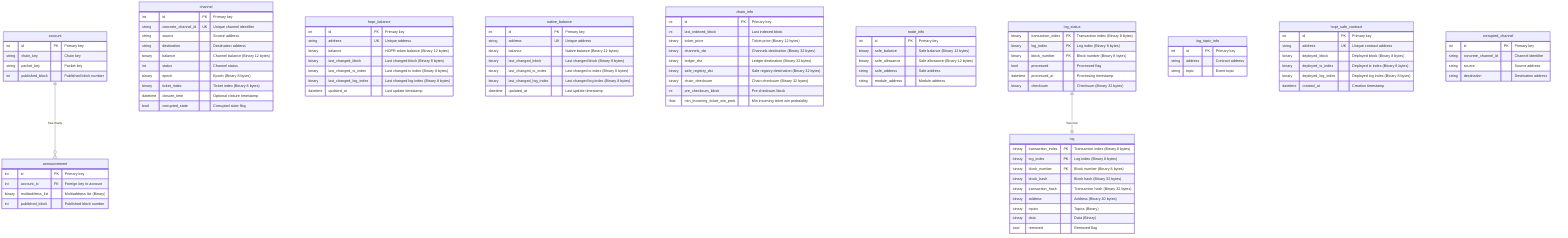 erDiagram
    %% ========================================
    %% PUBLIC ENTITIES (Exposed via GraphQL API)
    %% ========================================

    account {
        int id PK "Primary key"
        string chain_key "Chain key"
        string packet_key "Packet key"
        int published_block "Published block number"
    }

    announcement {
        int id PK "Primary key"
        int account_id FK "Foreign key to account"
        binary multiaddress_list "Multiaddress list (Binary)"
        int published_block "Published block number"
    }

    channel {
        int id PK "Primary key"
        string concrete_channel_id UK "Unique channel identifier"
        string source "Source address"
        string destination "Destination address"
        binary balance "Channel balance (Binary 12 bytes)"
        int status "Channel status"
        binary epoch "Epoch (Binary 8 bytes)"
        binary ticket_index "Ticket index (Binary 8 bytes)"
        datetime closure_time "Optional closure timestamp"
        bool corrupted_state "Corrupted state flag"
    }

    hopr_balance {
        int id PK "Primary key"
        string address UK "Unique address"
        binary balance "HOPR token balance (Binary 12 bytes)"
        binary last_changed_block "Last changed block (Binary 8 bytes)"
        binary last_changed_tx_index "Last changed tx index (Binary 8 bytes)"
        binary last_changed_log_index "Last changed log index (Binary 8 bytes)"
        datetime updated_at "Last update timestamp"
    }

    native_balance {
        int id PK "Primary key"
        string address UK "Unique address"
        binary balance "Native balance (Binary 12 bytes)"
        binary last_changed_block "Last changed block (Binary 8 bytes)"
        binary last_changed_tx_index "Last changed tx index (Binary 8 bytes)"
        binary last_changed_log_index "Last changed log index (Binary 8 bytes)"
        datetime updated_at "Last update timestamp"
    }

    %% ========================================
    %% INTERNAL ENTITIES (Not exposed via API)
    %% ========================================

    chain_info {
        int id PK "Primary key"
        int last_indexed_block "Last indexed block"
        binary ticket_price "Ticket price (Binary 12 bytes)"
        binary channels_dst "Channels destination (Binary 32 bytes)"
        binary ledger_dst "Ledger destination (Binary 32 bytes)"
        binary safe_registry_dst "Safe registry destination (Binary 32 bytes)"
        binary chain_checksum "Chain checksum (Binary 32 bytes)"
        int pre_checksum_block "Pre-checksum block"
        float min_incoming_ticket_win_prob "Min incoming ticket win probability"
    }

    node_info {
        int id PK "Primary key"
        binary safe_balance "Safe balance (Binary 12 bytes)"
        binary safe_allowance "Safe allowance (Binary 12 bytes)"
        string safe_address "Safe address"
        string module_address "Module address"
    }

    log {
        binary transaction_index PK "Transaction index (Binary 8 bytes)"
        binary log_index PK "Log index (Binary 8 bytes)"
        binary block_number PK "Block number (Binary 8 bytes)"
        binary block_hash "Block hash (Binary 32 bytes)"
        binary transaction_hash "Transaction hash (Binary 32 bytes)"
        binary address "Address (Binary 20 bytes)"
        binary topics "Topics (Binary)"
        binary data "Data (Binary)"
        bool removed "Removed flag"
    }

    log_status {
        binary transaction_index PK "Transaction index (Binary 8 bytes)"
        binary log_index PK "Log index (Binary 8 bytes)"
        binary block_number PK "Block number (Binary 8 bytes)"
        bool processed "Processed flag"
        datetime processed_at "Processing timestamp"
        binary checksum "Checksum (Binary 32 bytes)"
    }

    log_topic_info {
        int id PK "Primary key"
        string address "Contract address"
        string topic "Event topic"
    }

    hopr_safe_contract {
        int id PK "Primary key"
        string address UK "Unique contract address"
        binary deployed_block "Deployed block (Binary 8 bytes)"
        binary deployed_tx_index "Deployed tx index (Binary 8 bytes)"
        binary deployed_log_index "Deployed log index (Binary 8 bytes)"
        datetime created_at "Creation timestamp"
    }

    corrupted_channel {
        int id PK "Primary key"
        string concrete_channel_id "Channel identifier"
        string source "Source address"
        string destination "Destination address"
    }

    %% ========================================
    %% RELATIONSHIPS
    %% ========================================

    account ||--o{ announcement : "has many"
    log_status ||--|| log : "has one"